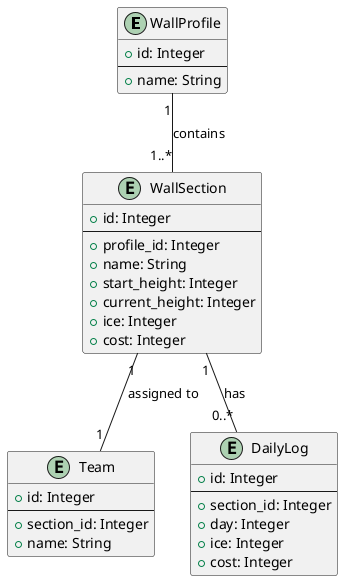 @startuml



' Define WallProfile entity
entity WallProfile {
    +id: Integer
    --
    +name: String
}

' Define WallSection entity
entity WallSection {
    +id: Integer
    --
    +profile_id: Integer
    +name: String
    +start_height: Integer
    +current_height: Integer
    +ice: Integer
    +cost: Integer
}

' Define Team entity
entity Team {
    +id: Integer
    --
    +section_id: Integer
    +name: String
}

' Define DailyLog entity
entity DailyLog {
    +id: Integer
    --
    +section_id: Integer
    +day: Integer
    +ice: Integer
    +cost: Integer
}

' Define relationships
WallProfile "1" -- "1..*" WallSection : contains
WallSection "1" -- "1" Team : assigned to
WallSection "1" -- "0..*" DailyLog : has

@enduml
